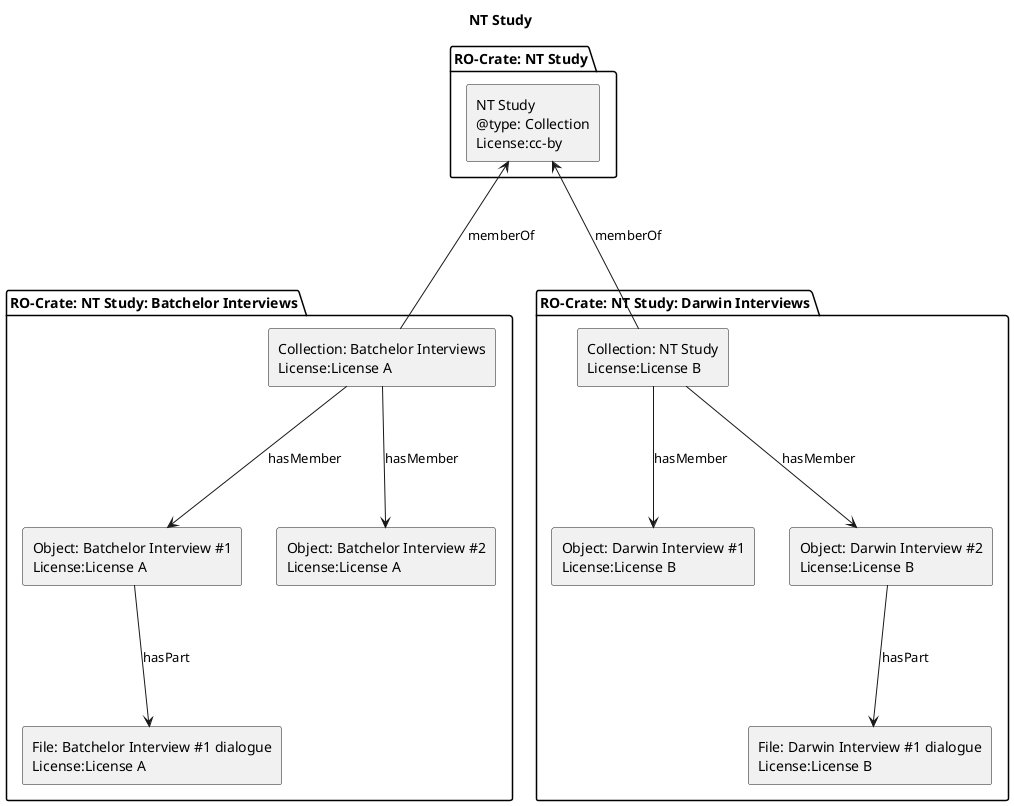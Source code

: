 @startuml
' !include_many ../data-management-style.txt
title: NT Study

package "RO-Crate: NT Study" as a {
    rectangle "NT Study\n@type: Collection\nLicense:cc-by" as ab {

    }

}

package "RO-Crate: NT Study: Batchelor Interviews" as b {
    rectangle "Collection: Batchelor Interviews\nLicense:License A" as colb {

    }
    rectangle "Object: Batchelor Interview #1\nLicense:License A" as ob1 {

    }

    rectangle "Object: Batchelor Interview #2\nLicense:License A" as ob2 {
 
    }
    rectangle "File: Batchelor Interview #1 dialogue\nLicense:License A" as fb1 {

    }

}

colb --down-> ob1: hasMember
colb --down-> ob2: hasMember
ob1 --down-> fb1: hasPart

package "RO-Crate: NT Study: Darwin Interviews" as c  {
    rectangle "Collection: NT Study\nLicense:License B" as colc {

    }
    rectangle "Object: Darwin Interview #1\nLicense:License B" as obc1 {

    }

    rectangle "Object: Darwin Interview #2\nLicense:License B" as obc2 {
 
    }
    rectangle "File: Darwin Interview #1 dialogue\nLicense:License B" as fc1 {

    }

}

colc --down-> obc1: hasMember
colc --down-> obc2: hasMember
obc2 --down-> fc1: hasPart


colb --up-> ab : memberOf
colc --up-> ab : memberOf

@enduml